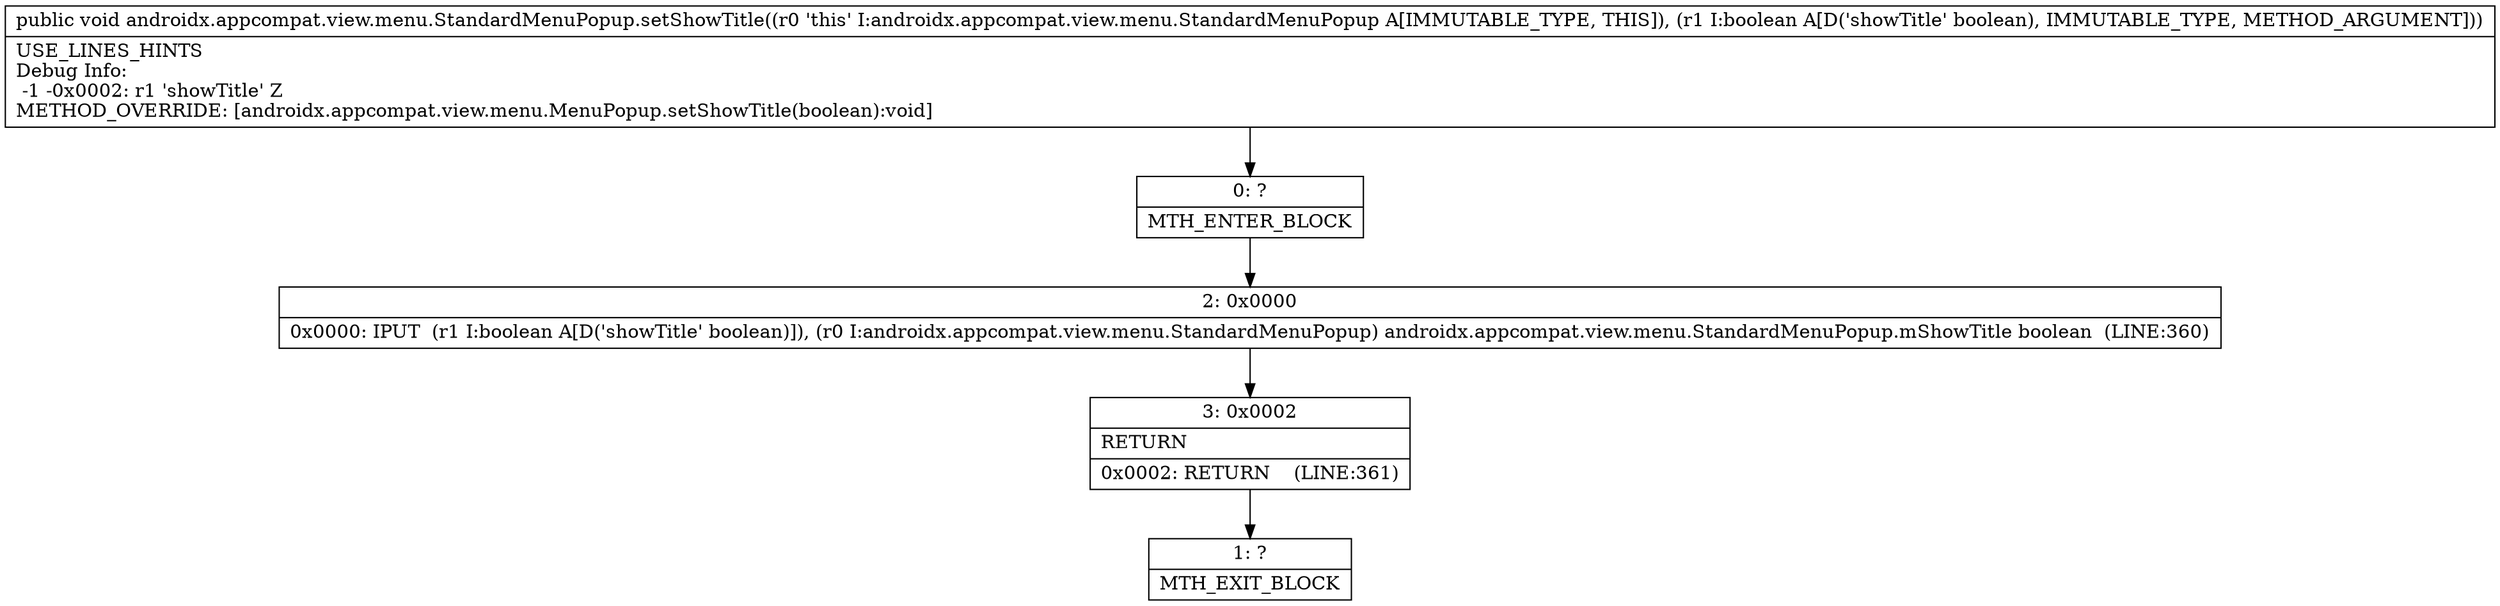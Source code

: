 digraph "CFG forandroidx.appcompat.view.menu.StandardMenuPopup.setShowTitle(Z)V" {
Node_0 [shape=record,label="{0\:\ ?|MTH_ENTER_BLOCK\l}"];
Node_2 [shape=record,label="{2\:\ 0x0000|0x0000: IPUT  (r1 I:boolean A[D('showTitle' boolean)]), (r0 I:androidx.appcompat.view.menu.StandardMenuPopup) androidx.appcompat.view.menu.StandardMenuPopup.mShowTitle boolean  (LINE:360)\l}"];
Node_3 [shape=record,label="{3\:\ 0x0002|RETURN\l|0x0002: RETURN    (LINE:361)\l}"];
Node_1 [shape=record,label="{1\:\ ?|MTH_EXIT_BLOCK\l}"];
MethodNode[shape=record,label="{public void androidx.appcompat.view.menu.StandardMenuPopup.setShowTitle((r0 'this' I:androidx.appcompat.view.menu.StandardMenuPopup A[IMMUTABLE_TYPE, THIS]), (r1 I:boolean A[D('showTitle' boolean), IMMUTABLE_TYPE, METHOD_ARGUMENT]))  | USE_LINES_HINTS\lDebug Info:\l  \-1 \-0x0002: r1 'showTitle' Z\lMETHOD_OVERRIDE: [androidx.appcompat.view.menu.MenuPopup.setShowTitle(boolean):void]\l}"];
MethodNode -> Node_0;Node_0 -> Node_2;
Node_2 -> Node_3;
Node_3 -> Node_1;
}


